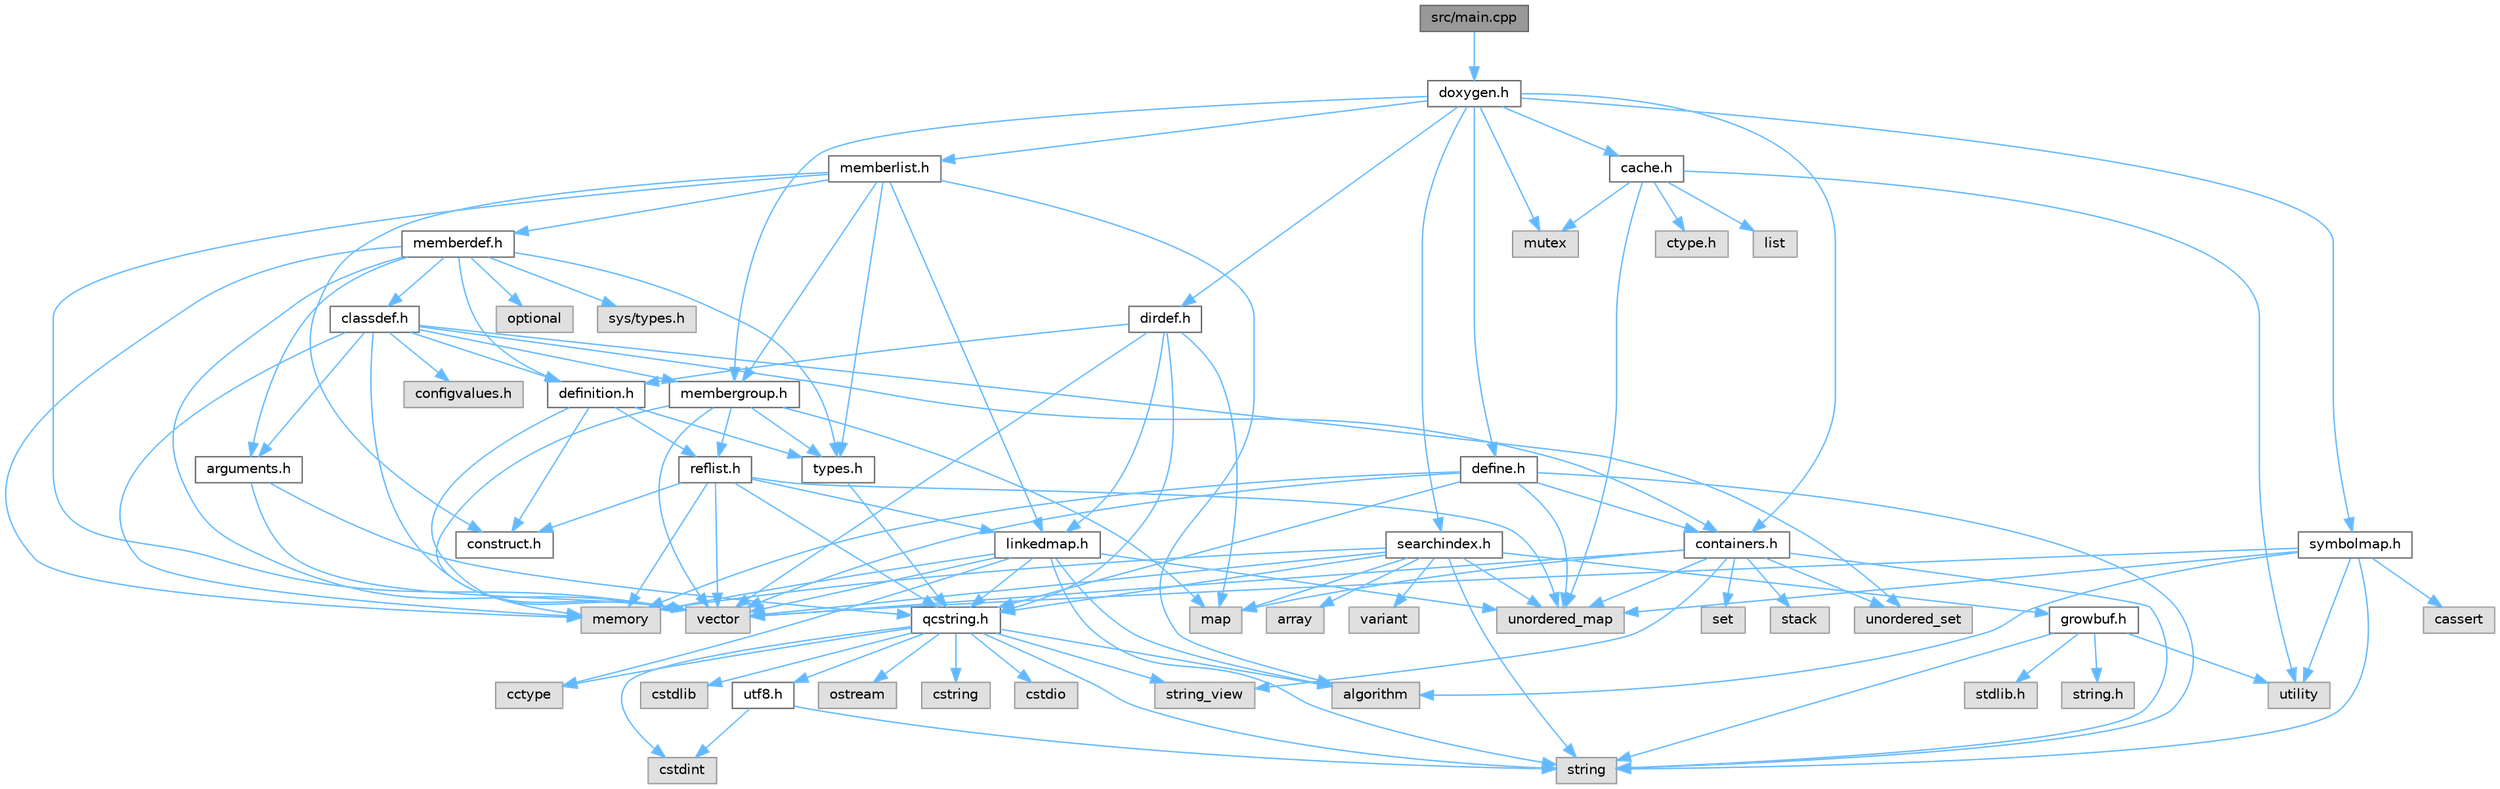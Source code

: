 digraph "src/main.cpp"
{
 // INTERACTIVE_SVG=YES
 // LATEX_PDF_SIZE
  bgcolor="transparent";
  edge [fontname=Helvetica,fontsize=10,labelfontname=Helvetica,labelfontsize=10];
  node [fontname=Helvetica,fontsize=10,shape=box,height=0.2,width=0.4];
  Node1 [id="Node000001",label="src/main.cpp",height=0.2,width=0.4,color="gray40", fillcolor="grey60", style="filled", fontcolor="black",tooltip="main entry point for doxygen"];
  Node1 -> Node2 [id="edge1_Node000001_Node000002",color="steelblue1",style="solid",tooltip=" "];
  Node2 [id="Node000002",label="doxygen.h",height=0.2,width=0.4,color="grey40", fillcolor="white", style="filled",URL="$d1/da1/doxygen_8h.html",tooltip=" "];
  Node2 -> Node3 [id="edge2_Node000002_Node000003",color="steelblue1",style="solid",tooltip=" "];
  Node3 [id="Node000003",label="mutex",height=0.2,width=0.4,color="grey60", fillcolor="#E0E0E0", style="filled",tooltip=" "];
  Node2 -> Node4 [id="edge3_Node000002_Node000004",color="steelblue1",style="solid",tooltip=" "];
  Node4 [id="Node000004",label="containers.h",height=0.2,width=0.4,color="grey40", fillcolor="white", style="filled",URL="$d5/d75/containers_8h.html",tooltip=" "];
  Node4 -> Node5 [id="edge4_Node000004_Node000005",color="steelblue1",style="solid",tooltip=" "];
  Node5 [id="Node000005",label="vector",height=0.2,width=0.4,color="grey60", fillcolor="#E0E0E0", style="filled",tooltip=" "];
  Node4 -> Node6 [id="edge5_Node000004_Node000006",color="steelblue1",style="solid",tooltip=" "];
  Node6 [id="Node000006",label="string",height=0.2,width=0.4,color="grey60", fillcolor="#E0E0E0", style="filled",tooltip=" "];
  Node4 -> Node7 [id="edge6_Node000004_Node000007",color="steelblue1",style="solid",tooltip=" "];
  Node7 [id="Node000007",label="string_view",height=0.2,width=0.4,color="grey60", fillcolor="#E0E0E0", style="filled",tooltip=" "];
  Node4 -> Node8 [id="edge7_Node000004_Node000008",color="steelblue1",style="solid",tooltip=" "];
  Node8 [id="Node000008",label="set",height=0.2,width=0.4,color="grey60", fillcolor="#E0E0E0", style="filled",tooltip=" "];
  Node4 -> Node9 [id="edge8_Node000004_Node000009",color="steelblue1",style="solid",tooltip=" "];
  Node9 [id="Node000009",label="map",height=0.2,width=0.4,color="grey60", fillcolor="#E0E0E0", style="filled",tooltip=" "];
  Node4 -> Node10 [id="edge9_Node000004_Node000010",color="steelblue1",style="solid",tooltip=" "];
  Node10 [id="Node000010",label="unordered_set",height=0.2,width=0.4,color="grey60", fillcolor="#E0E0E0", style="filled",tooltip=" "];
  Node4 -> Node11 [id="edge10_Node000004_Node000011",color="steelblue1",style="solid",tooltip=" "];
  Node11 [id="Node000011",label="unordered_map",height=0.2,width=0.4,color="grey60", fillcolor="#E0E0E0", style="filled",tooltip=" "];
  Node4 -> Node12 [id="edge11_Node000004_Node000012",color="steelblue1",style="solid",tooltip=" "];
  Node12 [id="Node000012",label="stack",height=0.2,width=0.4,color="grey60", fillcolor="#E0E0E0", style="filled",tooltip=" "];
  Node2 -> Node13 [id="edge12_Node000002_Node000013",color="steelblue1",style="solid",tooltip=" "];
  Node13 [id="Node000013",label="membergroup.h",height=0.2,width=0.4,color="grey40", fillcolor="white", style="filled",URL="$d9/d11/membergroup_8h.html",tooltip=" "];
  Node13 -> Node5 [id="edge13_Node000013_Node000005",color="steelblue1",style="solid",tooltip=" "];
  Node13 -> Node9 [id="edge14_Node000013_Node000009",color="steelblue1",style="solid",tooltip=" "];
  Node13 -> Node14 [id="edge15_Node000013_Node000014",color="steelblue1",style="solid",tooltip=" "];
  Node14 [id="Node000014",label="memory",height=0.2,width=0.4,color="grey60", fillcolor="#E0E0E0", style="filled",tooltip=" "];
  Node13 -> Node15 [id="edge16_Node000013_Node000015",color="steelblue1",style="solid",tooltip=" "];
  Node15 [id="Node000015",label="types.h",height=0.2,width=0.4,color="grey40", fillcolor="white", style="filled",URL="$d9/d49/types_8h.html",tooltip="This file contains a number of basic enums and types."];
  Node15 -> Node16 [id="edge17_Node000015_Node000016",color="steelblue1",style="solid",tooltip=" "];
  Node16 [id="Node000016",label="qcstring.h",height=0.2,width=0.4,color="grey40", fillcolor="white", style="filled",URL="$d7/d5c/qcstring_8h.html",tooltip=" "];
  Node16 -> Node6 [id="edge18_Node000016_Node000006",color="steelblue1",style="solid",tooltip=" "];
  Node16 -> Node7 [id="edge19_Node000016_Node000007",color="steelblue1",style="solid",tooltip=" "];
  Node16 -> Node17 [id="edge20_Node000016_Node000017",color="steelblue1",style="solid",tooltip=" "];
  Node17 [id="Node000017",label="algorithm",height=0.2,width=0.4,color="grey60", fillcolor="#E0E0E0", style="filled",tooltip=" "];
  Node16 -> Node18 [id="edge21_Node000016_Node000018",color="steelblue1",style="solid",tooltip=" "];
  Node18 [id="Node000018",label="cctype",height=0.2,width=0.4,color="grey60", fillcolor="#E0E0E0", style="filled",tooltip=" "];
  Node16 -> Node19 [id="edge22_Node000016_Node000019",color="steelblue1",style="solid",tooltip=" "];
  Node19 [id="Node000019",label="cstring",height=0.2,width=0.4,color="grey60", fillcolor="#E0E0E0", style="filled",tooltip=" "];
  Node16 -> Node20 [id="edge23_Node000016_Node000020",color="steelblue1",style="solid",tooltip=" "];
  Node20 [id="Node000020",label="cstdio",height=0.2,width=0.4,color="grey60", fillcolor="#E0E0E0", style="filled",tooltip=" "];
  Node16 -> Node21 [id="edge24_Node000016_Node000021",color="steelblue1",style="solid",tooltip=" "];
  Node21 [id="Node000021",label="cstdlib",height=0.2,width=0.4,color="grey60", fillcolor="#E0E0E0", style="filled",tooltip=" "];
  Node16 -> Node22 [id="edge25_Node000016_Node000022",color="steelblue1",style="solid",tooltip=" "];
  Node22 [id="Node000022",label="cstdint",height=0.2,width=0.4,color="grey60", fillcolor="#E0E0E0", style="filled",tooltip=" "];
  Node16 -> Node23 [id="edge26_Node000016_Node000023",color="steelblue1",style="solid",tooltip=" "];
  Node23 [id="Node000023",label="ostream",height=0.2,width=0.4,color="grey60", fillcolor="#E0E0E0", style="filled",tooltip=" "];
  Node16 -> Node24 [id="edge27_Node000016_Node000024",color="steelblue1",style="solid",tooltip=" "];
  Node24 [id="Node000024",label="utf8.h",height=0.2,width=0.4,color="grey40", fillcolor="white", style="filled",URL="$db/d7c/utf8_8h.html",tooltip="Various UTF8 related helper functions."];
  Node24 -> Node22 [id="edge28_Node000024_Node000022",color="steelblue1",style="solid",tooltip=" "];
  Node24 -> Node6 [id="edge29_Node000024_Node000006",color="steelblue1",style="solid",tooltip=" "];
  Node13 -> Node25 [id="edge30_Node000013_Node000025",color="steelblue1",style="solid",tooltip=" "];
  Node25 [id="Node000025",label="reflist.h",height=0.2,width=0.4,color="grey40", fillcolor="white", style="filled",URL="$d1/d02/reflist_8h.html",tooltip=" "];
  Node25 -> Node5 [id="edge31_Node000025_Node000005",color="steelblue1",style="solid",tooltip=" "];
  Node25 -> Node11 [id="edge32_Node000025_Node000011",color="steelblue1",style="solid",tooltip=" "];
  Node25 -> Node14 [id="edge33_Node000025_Node000014",color="steelblue1",style="solid",tooltip=" "];
  Node25 -> Node16 [id="edge34_Node000025_Node000016",color="steelblue1",style="solid",tooltip=" "];
  Node25 -> Node26 [id="edge35_Node000025_Node000026",color="steelblue1",style="solid",tooltip=" "];
  Node26 [id="Node000026",label="linkedmap.h",height=0.2,width=0.4,color="grey40", fillcolor="white", style="filled",URL="$da/de1/linkedmap_8h.html",tooltip=" "];
  Node26 -> Node11 [id="edge36_Node000026_Node000011",color="steelblue1",style="solid",tooltip=" "];
  Node26 -> Node5 [id="edge37_Node000026_Node000005",color="steelblue1",style="solid",tooltip=" "];
  Node26 -> Node14 [id="edge38_Node000026_Node000014",color="steelblue1",style="solid",tooltip=" "];
  Node26 -> Node6 [id="edge39_Node000026_Node000006",color="steelblue1",style="solid",tooltip=" "];
  Node26 -> Node17 [id="edge40_Node000026_Node000017",color="steelblue1",style="solid",tooltip=" "];
  Node26 -> Node18 [id="edge41_Node000026_Node000018",color="steelblue1",style="solid",tooltip=" "];
  Node26 -> Node16 [id="edge42_Node000026_Node000016",color="steelblue1",style="solid",tooltip=" "];
  Node25 -> Node27 [id="edge43_Node000025_Node000027",color="steelblue1",style="solid",tooltip=" "];
  Node27 [id="Node000027",label="construct.h",height=0.2,width=0.4,color="grey40", fillcolor="white", style="filled",URL="$d7/dfc/construct_8h.html",tooltip=" "];
  Node2 -> Node28 [id="edge44_Node000002_Node000028",color="steelblue1",style="solid",tooltip=" "];
  Node28 [id="Node000028",label="dirdef.h",height=0.2,width=0.4,color="grey40", fillcolor="white", style="filled",URL="$d6/d15/dirdef_8h.html",tooltip=" "];
  Node28 -> Node5 [id="edge45_Node000028_Node000005",color="steelblue1",style="solid",tooltip=" "];
  Node28 -> Node9 [id="edge46_Node000028_Node000009",color="steelblue1",style="solid",tooltip=" "];
  Node28 -> Node16 [id="edge47_Node000028_Node000016",color="steelblue1",style="solid",tooltip=" "];
  Node28 -> Node26 [id="edge48_Node000028_Node000026",color="steelblue1",style="solid",tooltip=" "];
  Node28 -> Node29 [id="edge49_Node000028_Node000029",color="steelblue1",style="solid",tooltip=" "];
  Node29 [id="Node000029",label="definition.h",height=0.2,width=0.4,color="grey40", fillcolor="white", style="filled",URL="$df/da1/definition_8h.html",tooltip=" "];
  Node29 -> Node5 [id="edge50_Node000029_Node000005",color="steelblue1",style="solid",tooltip=" "];
  Node29 -> Node15 [id="edge51_Node000029_Node000015",color="steelblue1",style="solid",tooltip=" "];
  Node29 -> Node25 [id="edge52_Node000029_Node000025",color="steelblue1",style="solid",tooltip=" "];
  Node29 -> Node27 [id="edge53_Node000029_Node000027",color="steelblue1",style="solid",tooltip=" "];
  Node2 -> Node30 [id="edge54_Node000002_Node000030",color="steelblue1",style="solid",tooltip=" "];
  Node30 [id="Node000030",label="memberlist.h",height=0.2,width=0.4,color="grey40", fillcolor="white", style="filled",URL="$dd/d78/memberlist_8h.html",tooltip=" "];
  Node30 -> Node5 [id="edge55_Node000030_Node000005",color="steelblue1",style="solid",tooltip=" "];
  Node30 -> Node17 [id="edge56_Node000030_Node000017",color="steelblue1",style="solid",tooltip=" "];
  Node30 -> Node31 [id="edge57_Node000030_Node000031",color="steelblue1",style="solid",tooltip=" "];
  Node31 [id="Node000031",label="memberdef.h",height=0.2,width=0.4,color="grey40", fillcolor="white", style="filled",URL="$d4/d46/memberdef_8h.html",tooltip=" "];
  Node31 -> Node5 [id="edge58_Node000031_Node000005",color="steelblue1",style="solid",tooltip=" "];
  Node31 -> Node14 [id="edge59_Node000031_Node000014",color="steelblue1",style="solid",tooltip=" "];
  Node31 -> Node32 [id="edge60_Node000031_Node000032",color="steelblue1",style="solid",tooltip=" "];
  Node32 [id="Node000032",label="optional",height=0.2,width=0.4,color="grey60", fillcolor="#E0E0E0", style="filled",tooltip=" "];
  Node31 -> Node33 [id="edge61_Node000031_Node000033",color="steelblue1",style="solid",tooltip=" "];
  Node33 [id="Node000033",label="sys/types.h",height=0.2,width=0.4,color="grey60", fillcolor="#E0E0E0", style="filled",tooltip=" "];
  Node31 -> Node15 [id="edge62_Node000031_Node000015",color="steelblue1",style="solid",tooltip=" "];
  Node31 -> Node29 [id="edge63_Node000031_Node000029",color="steelblue1",style="solid",tooltip=" "];
  Node31 -> Node34 [id="edge64_Node000031_Node000034",color="steelblue1",style="solid",tooltip=" "];
  Node34 [id="Node000034",label="arguments.h",height=0.2,width=0.4,color="grey40", fillcolor="white", style="filled",URL="$df/d9b/arguments_8h.html",tooltip=" "];
  Node34 -> Node5 [id="edge65_Node000034_Node000005",color="steelblue1",style="solid",tooltip=" "];
  Node34 -> Node16 [id="edge66_Node000034_Node000016",color="steelblue1",style="solid",tooltip=" "];
  Node31 -> Node35 [id="edge67_Node000031_Node000035",color="steelblue1",style="solid",tooltip=" "];
  Node35 [id="Node000035",label="classdef.h",height=0.2,width=0.4,color="grey40", fillcolor="white", style="filled",URL="$d1/da6/classdef_8h.html",tooltip=" "];
  Node35 -> Node14 [id="edge68_Node000035_Node000014",color="steelblue1",style="solid",tooltip=" "];
  Node35 -> Node5 [id="edge69_Node000035_Node000005",color="steelblue1",style="solid",tooltip=" "];
  Node35 -> Node10 [id="edge70_Node000035_Node000010",color="steelblue1",style="solid",tooltip=" "];
  Node35 -> Node4 [id="edge71_Node000035_Node000004",color="steelblue1",style="solid",tooltip=" "];
  Node35 -> Node29 [id="edge72_Node000035_Node000029",color="steelblue1",style="solid",tooltip=" "];
  Node35 -> Node34 [id="edge73_Node000035_Node000034",color="steelblue1",style="solid",tooltip=" "];
  Node35 -> Node13 [id="edge74_Node000035_Node000013",color="steelblue1",style="solid",tooltip=" "];
  Node35 -> Node36 [id="edge75_Node000035_Node000036",color="steelblue1",style="solid",tooltip=" "];
  Node36 [id="Node000036",label="configvalues.h",height=0.2,width=0.4,color="grey60", fillcolor="#E0E0E0", style="filled",tooltip=" "];
  Node30 -> Node26 [id="edge76_Node000030_Node000026",color="steelblue1",style="solid",tooltip=" "];
  Node30 -> Node15 [id="edge77_Node000030_Node000015",color="steelblue1",style="solid",tooltip=" "];
  Node30 -> Node13 [id="edge78_Node000030_Node000013",color="steelblue1",style="solid",tooltip=" "];
  Node30 -> Node27 [id="edge79_Node000030_Node000027",color="steelblue1",style="solid",tooltip=" "];
  Node2 -> Node37 [id="edge80_Node000002_Node000037",color="steelblue1",style="solid",tooltip=" "];
  Node37 [id="Node000037",label="define.h",height=0.2,width=0.4,color="grey40", fillcolor="white", style="filled",URL="$df/d67/define_8h.html",tooltip=" "];
  Node37 -> Node5 [id="edge81_Node000037_Node000005",color="steelblue1",style="solid",tooltip=" "];
  Node37 -> Node14 [id="edge82_Node000037_Node000014",color="steelblue1",style="solid",tooltip=" "];
  Node37 -> Node6 [id="edge83_Node000037_Node000006",color="steelblue1",style="solid",tooltip=" "];
  Node37 -> Node11 [id="edge84_Node000037_Node000011",color="steelblue1",style="solid",tooltip=" "];
  Node37 -> Node16 [id="edge85_Node000037_Node000016",color="steelblue1",style="solid",tooltip=" "];
  Node37 -> Node4 [id="edge86_Node000037_Node000004",color="steelblue1",style="solid",tooltip=" "];
  Node2 -> Node38 [id="edge87_Node000002_Node000038",color="steelblue1",style="solid",tooltip=" "];
  Node38 [id="Node000038",label="cache.h",height=0.2,width=0.4,color="grey40", fillcolor="white", style="filled",URL="$d3/d26/cache_8h.html",tooltip=" "];
  Node38 -> Node39 [id="edge88_Node000038_Node000039",color="steelblue1",style="solid",tooltip=" "];
  Node39 [id="Node000039",label="list",height=0.2,width=0.4,color="grey60", fillcolor="#E0E0E0", style="filled",tooltip=" "];
  Node38 -> Node11 [id="edge89_Node000038_Node000011",color="steelblue1",style="solid",tooltip=" "];
  Node38 -> Node3 [id="edge90_Node000038_Node000003",color="steelblue1",style="solid",tooltip=" "];
  Node38 -> Node40 [id="edge91_Node000038_Node000040",color="steelblue1",style="solid",tooltip=" "];
  Node40 [id="Node000040",label="utility",height=0.2,width=0.4,color="grey60", fillcolor="#E0E0E0", style="filled",tooltip=" "];
  Node38 -> Node41 [id="edge92_Node000038_Node000041",color="steelblue1",style="solid",tooltip=" "];
  Node41 [id="Node000041",label="ctype.h",height=0.2,width=0.4,color="grey60", fillcolor="#E0E0E0", style="filled",tooltip=" "];
  Node2 -> Node42 [id="edge93_Node000002_Node000042",color="steelblue1",style="solid",tooltip=" "];
  Node42 [id="Node000042",label="symbolmap.h",height=0.2,width=0.4,color="grey40", fillcolor="white", style="filled",URL="$d7/ddd/symbolmap_8h.html",tooltip=" "];
  Node42 -> Node17 [id="edge94_Node000042_Node000017",color="steelblue1",style="solid",tooltip=" "];
  Node42 -> Node11 [id="edge95_Node000042_Node000011",color="steelblue1",style="solid",tooltip=" "];
  Node42 -> Node5 [id="edge96_Node000042_Node000005",color="steelblue1",style="solid",tooltip=" "];
  Node42 -> Node6 [id="edge97_Node000042_Node000006",color="steelblue1",style="solid",tooltip=" "];
  Node42 -> Node40 [id="edge98_Node000042_Node000040",color="steelblue1",style="solid",tooltip=" "];
  Node42 -> Node43 [id="edge99_Node000042_Node000043",color="steelblue1",style="solid",tooltip=" "];
  Node43 [id="Node000043",label="cassert",height=0.2,width=0.4,color="grey60", fillcolor="#E0E0E0", style="filled",tooltip=" "];
  Node2 -> Node44 [id="edge100_Node000002_Node000044",color="steelblue1",style="solid",tooltip=" "];
  Node44 [id="Node000044",label="searchindex.h",height=0.2,width=0.4,color="grey40", fillcolor="white", style="filled",URL="$de/d07/searchindex_8h.html",tooltip="Web server based search engine."];
  Node44 -> Node14 [id="edge101_Node000044_Node000014",color="steelblue1",style="solid",tooltip=" "];
  Node44 -> Node5 [id="edge102_Node000044_Node000005",color="steelblue1",style="solid",tooltip=" "];
  Node44 -> Node9 [id="edge103_Node000044_Node000009",color="steelblue1",style="solid",tooltip=" "];
  Node44 -> Node11 [id="edge104_Node000044_Node000011",color="steelblue1",style="solid",tooltip=" "];
  Node44 -> Node6 [id="edge105_Node000044_Node000006",color="steelblue1",style="solid",tooltip=" "];
  Node44 -> Node45 [id="edge106_Node000044_Node000045",color="steelblue1",style="solid",tooltip=" "];
  Node45 [id="Node000045",label="array",height=0.2,width=0.4,color="grey60", fillcolor="#E0E0E0", style="filled",tooltip=" "];
  Node44 -> Node46 [id="edge107_Node000044_Node000046",color="steelblue1",style="solid",tooltip=" "];
  Node46 [id="Node000046",label="variant",height=0.2,width=0.4,color="grey60", fillcolor="#E0E0E0", style="filled",tooltip=" "];
  Node44 -> Node16 [id="edge108_Node000044_Node000016",color="steelblue1",style="solid",tooltip=" "];
  Node44 -> Node47 [id="edge109_Node000044_Node000047",color="steelblue1",style="solid",tooltip=" "];
  Node47 [id="Node000047",label="growbuf.h",height=0.2,width=0.4,color="grey40", fillcolor="white", style="filled",URL="$dd/d72/growbuf_8h.html",tooltip=" "];
  Node47 -> Node40 [id="edge110_Node000047_Node000040",color="steelblue1",style="solid",tooltip=" "];
  Node47 -> Node48 [id="edge111_Node000047_Node000048",color="steelblue1",style="solid",tooltip=" "];
  Node48 [id="Node000048",label="stdlib.h",height=0.2,width=0.4,color="grey60", fillcolor="#E0E0E0", style="filled",tooltip=" "];
  Node47 -> Node49 [id="edge112_Node000047_Node000049",color="steelblue1",style="solid",tooltip=" "];
  Node49 [id="Node000049",label="string.h",height=0.2,width=0.4,color="grey60", fillcolor="#E0E0E0", style="filled",tooltip=" "];
  Node47 -> Node6 [id="edge113_Node000047_Node000006",color="steelblue1",style="solid",tooltip=" "];
}
